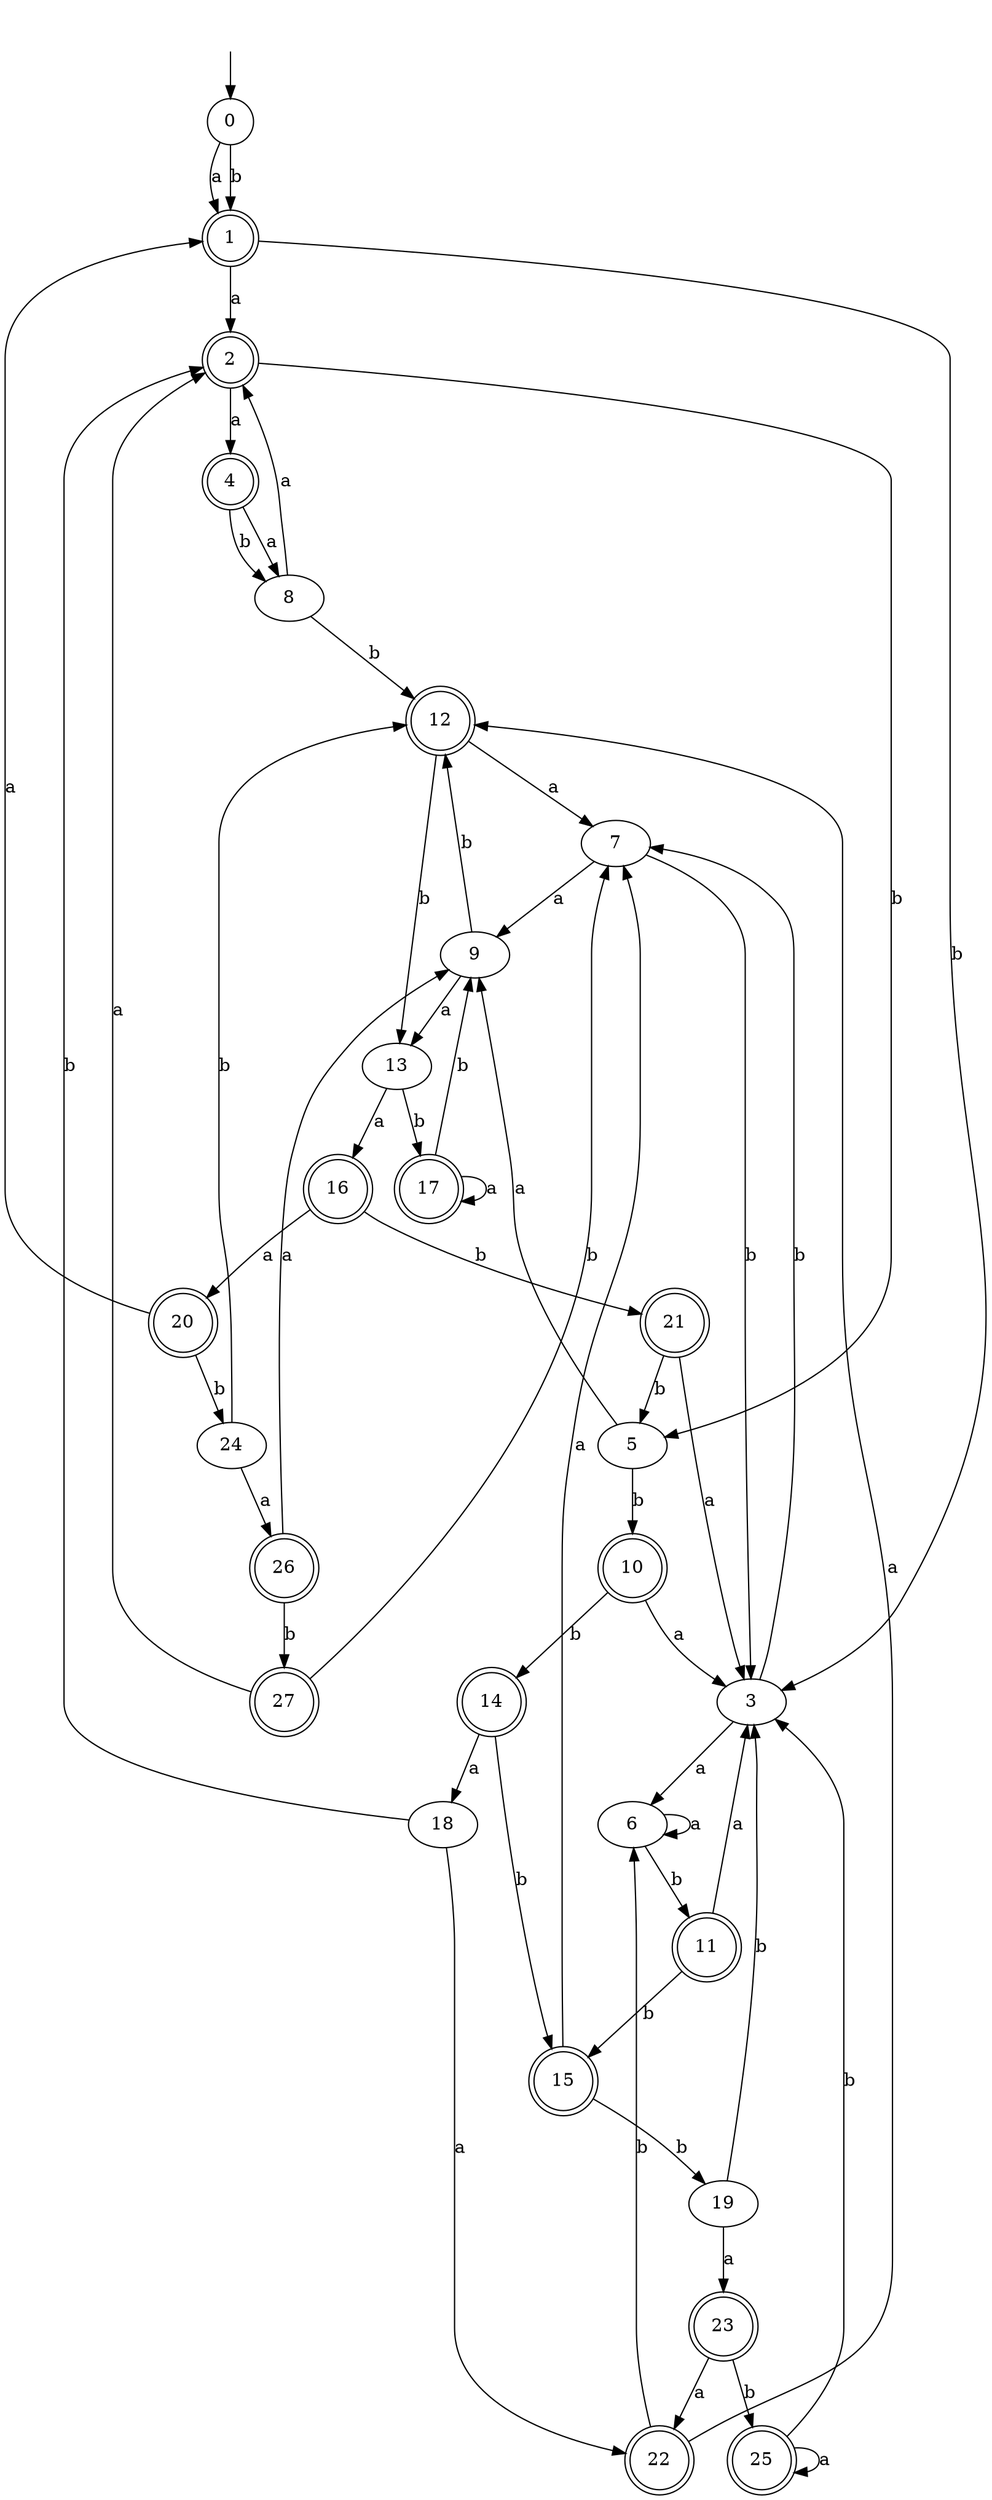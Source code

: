 digraph RandomDFA {
  __start0 [label="", shape=none];
  __start0 -> 0 [label=""];
  0 [shape=circle]
  0 -> 1 [label="a"]
  0 -> 1 [label="b"]
  1 [shape=doublecircle]
  1 -> 2 [label="a"]
  1 -> 3 [label="b"]
  2 [shape=doublecircle]
  2 -> 4 [label="a"]
  2 -> 5 [label="b"]
  3
  3 -> 6 [label="a"]
  3 -> 7 [label="b"]
  4 [shape=doublecircle]
  4 -> 8 [label="a"]
  4 -> 8 [label="b"]
  5
  5 -> 9 [label="a"]
  5 -> 10 [label="b"]
  6
  6 -> 6 [label="a"]
  6 -> 11 [label="b"]
  7
  7 -> 9 [label="a"]
  7 -> 3 [label="b"]
  8
  8 -> 2 [label="a"]
  8 -> 12 [label="b"]
  9
  9 -> 13 [label="a"]
  9 -> 12 [label="b"]
  10 [shape=doublecircle]
  10 -> 3 [label="a"]
  10 -> 14 [label="b"]
  11 [shape=doublecircle]
  11 -> 3 [label="a"]
  11 -> 15 [label="b"]
  12 [shape=doublecircle]
  12 -> 7 [label="a"]
  12 -> 13 [label="b"]
  13
  13 -> 16 [label="a"]
  13 -> 17 [label="b"]
  14 [shape=doublecircle]
  14 -> 18 [label="a"]
  14 -> 15 [label="b"]
  15 [shape=doublecircle]
  15 -> 7 [label="a"]
  15 -> 19 [label="b"]
  16 [shape=doublecircle]
  16 -> 20 [label="a"]
  16 -> 21 [label="b"]
  17 [shape=doublecircle]
  17 -> 17 [label="a"]
  17 -> 9 [label="b"]
  18
  18 -> 22 [label="a"]
  18 -> 2 [label="b"]
  19
  19 -> 23 [label="a"]
  19 -> 3 [label="b"]
  20 [shape=doublecircle]
  20 -> 1 [label="a"]
  20 -> 24 [label="b"]
  21 [shape=doublecircle]
  21 -> 3 [label="a"]
  21 -> 5 [label="b"]
  22 [shape=doublecircle]
  22 -> 12 [label="a"]
  22 -> 6 [label="b"]
  23 [shape=doublecircle]
  23 -> 22 [label="a"]
  23 -> 25 [label="b"]
  24
  24 -> 26 [label="a"]
  24 -> 12 [label="b"]
  25 [shape=doublecircle]
  25 -> 25 [label="a"]
  25 -> 3 [label="b"]
  26 [shape=doublecircle]
  26 -> 9 [label="a"]
  26 -> 27 [label="b"]
  27 [shape=doublecircle]
  27 -> 2 [label="a"]
  27 -> 7 [label="b"]
}
